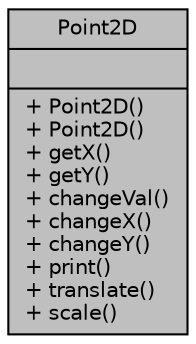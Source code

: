 digraph "Point2D"
{
  bgcolor="transparent";
  edge [fontname="Helvetica",fontsize="10",labelfontname="Helvetica",labelfontsize="10"];
  node [fontname="Helvetica",fontsize="10",shape=record];
  Node1 [label="{Point2D\n||+ Point2D()\l+ Point2D()\l+ getX()\l+ getY()\l+ changeVal()\l+ changeX()\l+ changeY()\l+ print()\l+ translate()\l+ scale()\l}",height=0.2,width=0.4,color="black", fillcolor="grey75", style="filled", fontcolor="black"];
}
